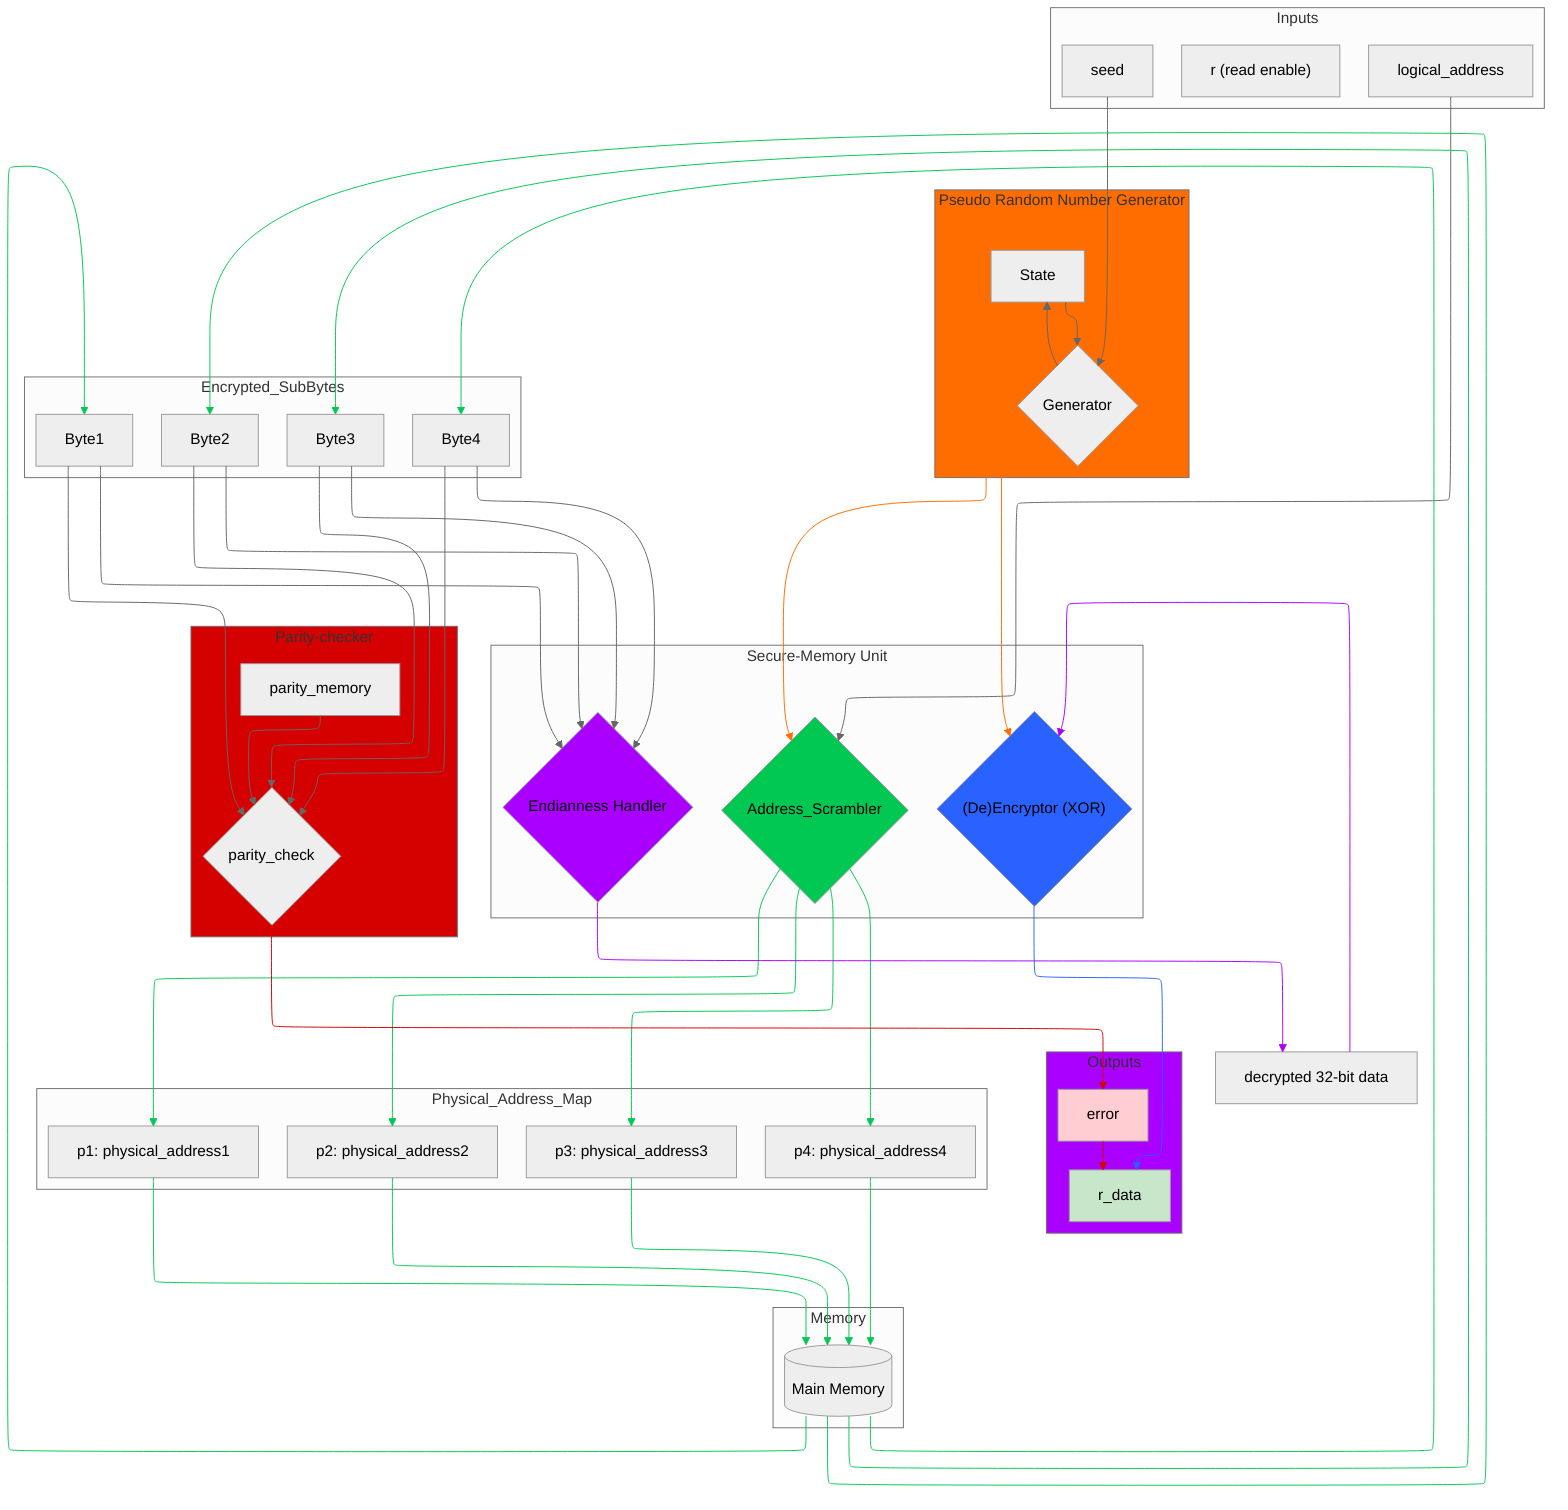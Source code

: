 ---
config:
  layout: elk
  theme: neutral
  look: classic
---
flowchart TB
 subgraph Inputs["Inputs"]
        r["r (read enable)"]
        n2["logical_address"]
        B["seed"]
  end
 subgraph Outputs["Outputs"]
        rd["r_data"]
        e["error"]
  end
 subgraph SMU["Secure-Memory Unit"]
        n3["Address_Scrambler"]
        n10["(De)Encryptor (XOR)"]
        n16["Endianness Handler"]
  end
 subgraph PRNG["Pseudo Random Number Generator"]
        A["Generator"]
        C["State"]
  end
 subgraph Parity_checker["Parity-checker"]
        O["parity_check"]
        P["parity_memory"]
  end
 subgraph Physical_Address_Map["Physical_Address_Map"]
        n4["p1: physical_address1"]
        n5["p2: physical_address2"]
        n6["p3: physical_address3"]
        n7["p4: physical_address4"]
  end
 subgraph Memory["Memory"]
        n8["Main Memory"]
  end
 subgraph Encrypted_SubBytes["Encrypted_SubBytes"]
        n12["Byte1"]
        n13["Byte2"]
        n14["Byte3"]
        n15["Byte4"]
  end
    n2 --> n3
    n3 --> n4 & n5 & n6 & n7
    n4 --> n8
    n5 --> n8
    n6 --> n8
    n7 --> n8
    n8 --> n12 & n13 & n14 & n15
    n12 --> n16 & O
    n13 --> n16 & O
    n14 --> n16 & O
    n15 --> n16 & O
    P --> O
    O --> e
    n16 --> n11["decrypted 32-bit data"]
    B --> A
    n11 --> n10
    n10 --> rd
    A --> C
    C --> A & n3 & n10
    e --> rd
    n3@{ shape: diam}
    n10@{ shape: diam}
    n16@{ shape: diam}
    A@{ shape: diam}
    O@{ shape: diam}
    n8@{ shape: cyl}
    style rd fill:#C8E6C9
    style e fill:#FFCDD2
    style n3 fill:#00C853
    style n10 fill:#2962FF
    style n16 fill:#AA00FF
    style Outputs fill:#AA00FF
    style Parity_checker fill:#D50000
    style PRNG fill:#FF6D00
    linkStyle 1 stroke:#00C853,fill:none
    linkStyle 2 stroke:#00C853,fill:none
    linkStyle 3 stroke:#00C853,fill:none
    linkStyle 4 stroke:#00C853,fill:none
    linkStyle 5 stroke:#00C853,fill:none
    linkStyle 6 stroke:#00C853,fill:none
    linkStyle 7 stroke:#00C853,fill:none
    linkStyle 8 stroke:#00C853,fill:none
    linkStyle 9 stroke:#00C853,fill:none
    linkStyle 10 stroke:#00C853,fill:none
    linkStyle 11 stroke:#00C853,fill:none
    linkStyle 12 stroke:#00C853,fill:none
    linkStyle 22 stroke:#D50000,fill:none
    linkStyle 23 stroke:#AA00FF,fill:none
    linkStyle 25 stroke:#AA00FF,fill:none
    linkStyle 26 stroke:#2962FF,fill:none
    linkStyle 29 stroke:#FF6D00,fill:none
    linkStyle 30 stroke:#FF6D00,fill:none
    linkStyle 31 stroke:#D50000,fill:none
